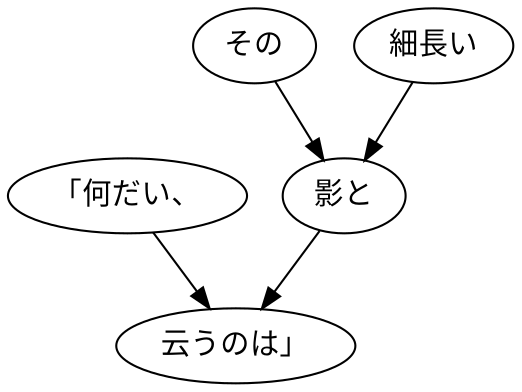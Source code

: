 digraph graph7951 {
	node0 [label="「何だい、"];
	node1 [label="その"];
	node2 [label="細長い"];
	node3 [label="影と"];
	node4 [label="云うのは」"];
	node0 -> node4;
	node1 -> node3;
	node2 -> node3;
	node3 -> node4;
}
